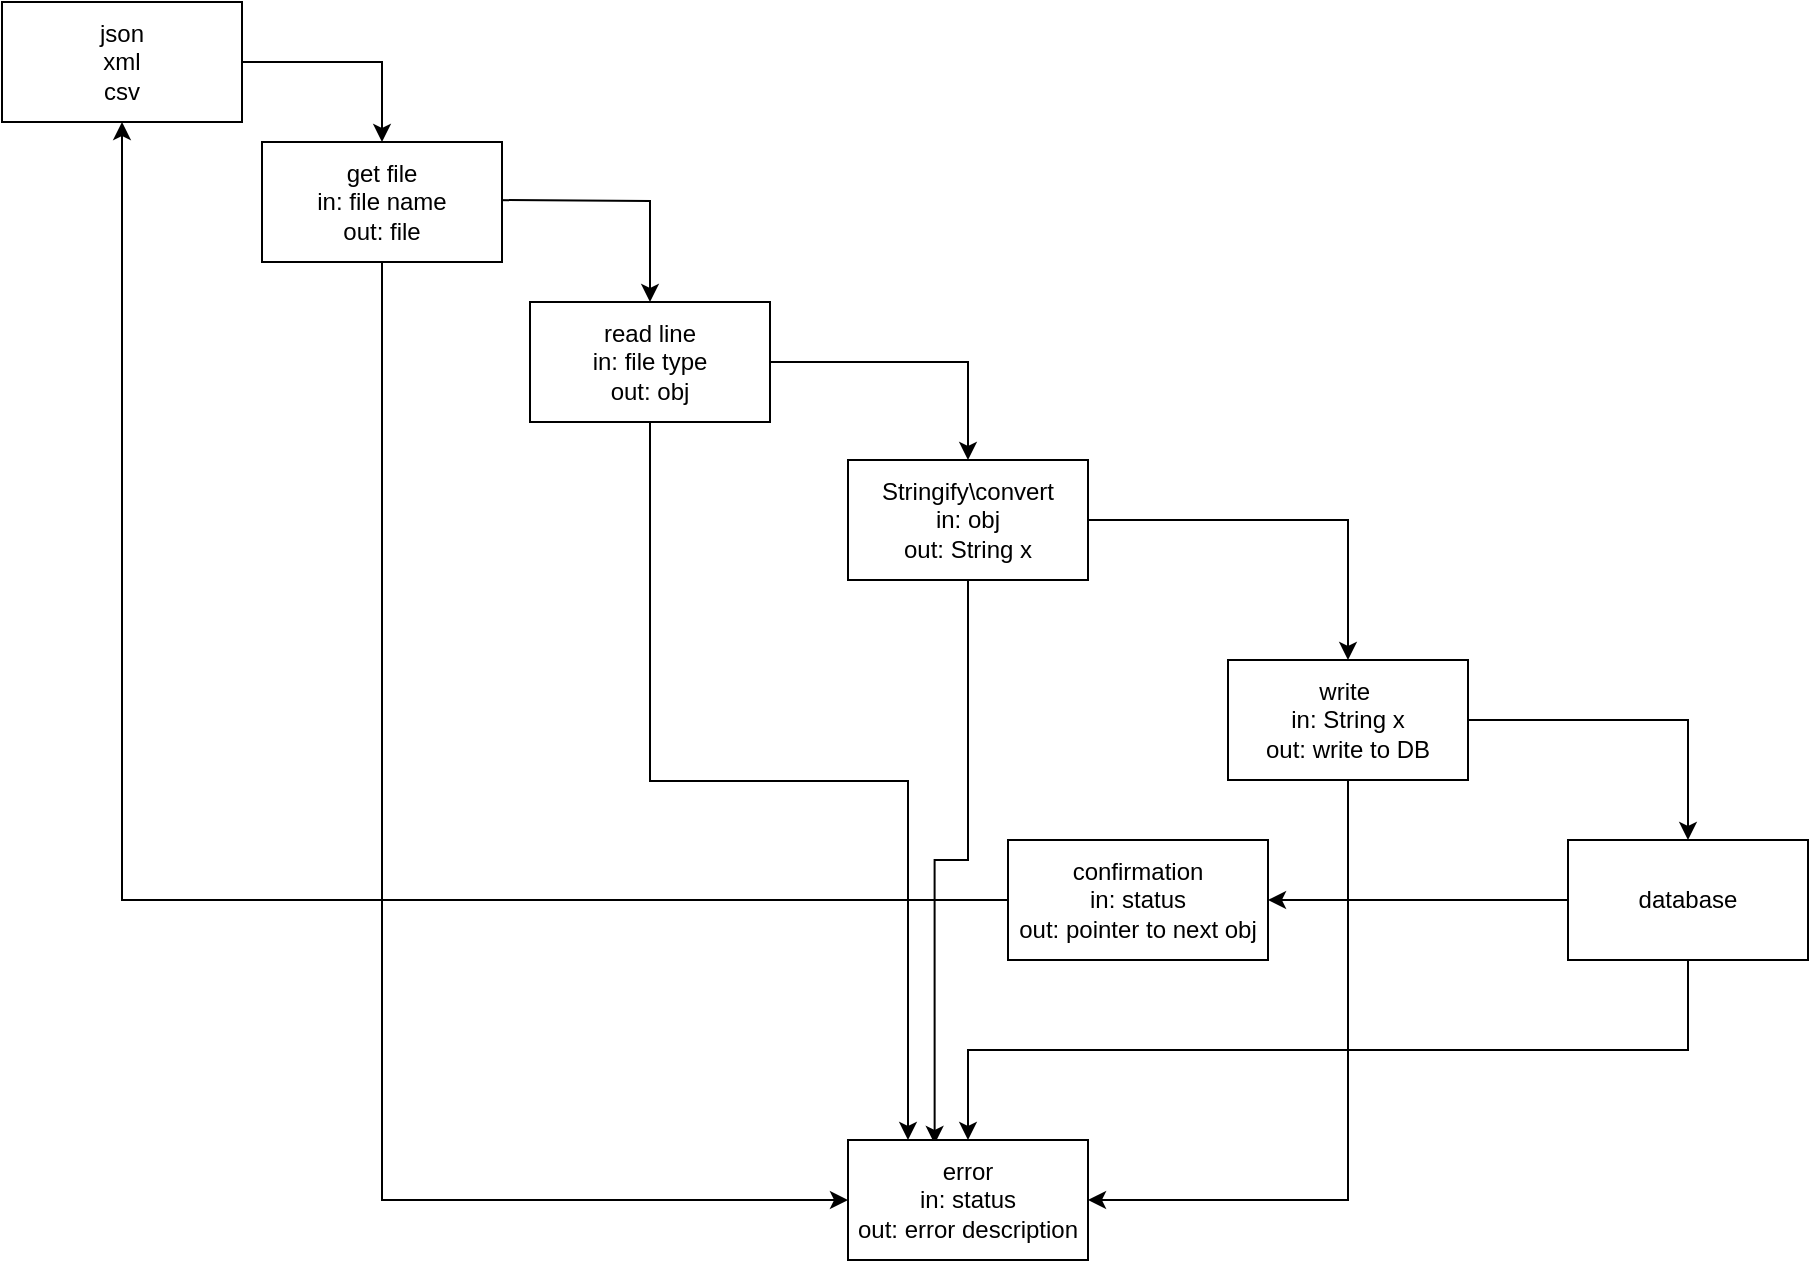 <mxfile version="13.6.9" type="device"><diagram id="64BFaPZNLRy9UJ6YO1IF" name="Page-1"><mxGraphModel dx="782" dy="437" grid="1" gridSize="10" guides="1" tooltips="1" connect="1" arrows="1" fold="1" page="1" pageScale="1" pageWidth="827" pageHeight="1169" math="0" shadow="0"><root><mxCell id="0"/><mxCell id="1" parent="0"/><mxCell id="QjpEbX8icvU5rjYyatGM-8" style="edgeStyle=orthogonalEdgeStyle;rounded=0;orthogonalLoop=1;jettySize=auto;html=1;exitX=1;exitY=0.5;exitDx=0;exitDy=0;entryX=0.5;entryY=0;entryDx=0;entryDy=0;" edge="1" parent="1" target="QjpEbX8icvU5rjYyatGM-3"><mxGeometry relative="1" as="geometry"><mxPoint x="263" y="139" as="sourcePoint"/></mxGeometry></mxCell><mxCell id="QjpEbX8icvU5rjYyatGM-23" style="edgeStyle=orthogonalEdgeStyle;rounded=0;orthogonalLoop=1;jettySize=auto;html=1;exitX=1;exitY=0.5;exitDx=0;exitDy=0;" edge="1" parent="1" source="QjpEbX8icvU5rjYyatGM-1" target="QjpEbX8icvU5rjYyatGM-21"><mxGeometry relative="1" as="geometry"/></mxCell><mxCell id="QjpEbX8icvU5rjYyatGM-1" value="json&lt;br&gt;xml&lt;br&gt;csv" style="rounded=0;whiteSpace=wrap;html=1;" vertex="1" parent="1"><mxGeometry x="20" y="40" width="120" height="60" as="geometry"/></mxCell><mxCell id="QjpEbX8icvU5rjYyatGM-14" style="edgeStyle=orthogonalEdgeStyle;rounded=0;orthogonalLoop=1;jettySize=auto;html=1;exitX=0;exitY=0.5;exitDx=0;exitDy=0;entryX=1;entryY=0.5;entryDx=0;entryDy=0;" edge="1" parent="1" source="QjpEbX8icvU5rjYyatGM-2" target="QjpEbX8icvU5rjYyatGM-12"><mxGeometry relative="1" as="geometry"/></mxCell><mxCell id="QjpEbX8icvU5rjYyatGM-16" style="edgeStyle=orthogonalEdgeStyle;rounded=0;orthogonalLoop=1;jettySize=auto;html=1;exitX=0.5;exitY=1;exitDx=0;exitDy=0;" edge="1" parent="1" source="QjpEbX8icvU5rjYyatGM-2" target="QjpEbX8icvU5rjYyatGM-17"><mxGeometry relative="1" as="geometry"><mxPoint x="863" y="589" as="targetPoint"/></mxGeometry></mxCell><mxCell id="QjpEbX8icvU5rjYyatGM-2" value="database" style="rounded=0;whiteSpace=wrap;html=1;" vertex="1" parent="1"><mxGeometry x="803" y="459" width="120" height="60" as="geometry"/></mxCell><mxCell id="QjpEbX8icvU5rjYyatGM-9" style="edgeStyle=orthogonalEdgeStyle;rounded=0;orthogonalLoop=1;jettySize=auto;html=1;exitX=1;exitY=0.5;exitDx=0;exitDy=0;entryX=0.5;entryY=0;entryDx=0;entryDy=0;" edge="1" parent="1" source="QjpEbX8icvU5rjYyatGM-3" target="QjpEbX8icvU5rjYyatGM-4"><mxGeometry relative="1" as="geometry"/></mxCell><mxCell id="QjpEbX8icvU5rjYyatGM-18" style="edgeStyle=orthogonalEdgeStyle;rounded=0;orthogonalLoop=1;jettySize=auto;html=1;exitX=0.5;exitY=1;exitDx=0;exitDy=0;entryX=0.25;entryY=0;entryDx=0;entryDy=0;" edge="1" parent="1" source="QjpEbX8icvU5rjYyatGM-3" target="QjpEbX8icvU5rjYyatGM-17"><mxGeometry relative="1" as="geometry"><mxPoint x="343" y="299" as="targetPoint"/></mxGeometry></mxCell><mxCell id="QjpEbX8icvU5rjYyatGM-3" value="read line &lt;br&gt;in: file type&lt;br&gt;out: obj" style="rounded=0;whiteSpace=wrap;html=1;" vertex="1" parent="1"><mxGeometry x="284" y="190" width="120" height="60" as="geometry"/></mxCell><mxCell id="QjpEbX8icvU5rjYyatGM-10" style="edgeStyle=orthogonalEdgeStyle;rounded=0;orthogonalLoop=1;jettySize=auto;html=1;exitX=1;exitY=0.5;exitDx=0;exitDy=0;entryX=0.5;entryY=0;entryDx=0;entryDy=0;" edge="1" parent="1" source="QjpEbX8icvU5rjYyatGM-4" target="QjpEbX8icvU5rjYyatGM-5"><mxGeometry relative="1" as="geometry"/></mxCell><mxCell id="QjpEbX8icvU5rjYyatGM-19" style="edgeStyle=orthogonalEdgeStyle;rounded=0;orthogonalLoop=1;jettySize=auto;html=1;exitX=0.5;exitY=1;exitDx=0;exitDy=0;entryX=0.361;entryY=0.033;entryDx=0;entryDy=0;entryPerimeter=0;" edge="1" parent="1" source="QjpEbX8icvU5rjYyatGM-4" target="QjpEbX8icvU5rjYyatGM-17"><mxGeometry relative="1" as="geometry"/></mxCell><mxCell id="QjpEbX8icvU5rjYyatGM-4" value="Stringify\convert&lt;br&gt;in: obj&lt;br&gt;out: String x" style="rounded=0;whiteSpace=wrap;html=1;" vertex="1" parent="1"><mxGeometry x="443" y="269" width="120" height="60" as="geometry"/></mxCell><mxCell id="QjpEbX8icvU5rjYyatGM-11" style="edgeStyle=orthogonalEdgeStyle;rounded=0;orthogonalLoop=1;jettySize=auto;html=1;exitX=1;exitY=0.5;exitDx=0;exitDy=0;entryX=0.5;entryY=0;entryDx=0;entryDy=0;" edge="1" parent="1" source="QjpEbX8icvU5rjYyatGM-5" target="QjpEbX8icvU5rjYyatGM-2"><mxGeometry relative="1" as="geometry"/></mxCell><mxCell id="QjpEbX8icvU5rjYyatGM-20" style="edgeStyle=orthogonalEdgeStyle;rounded=0;orthogonalLoop=1;jettySize=auto;html=1;exitX=0.5;exitY=1;exitDx=0;exitDy=0;entryX=1;entryY=0.5;entryDx=0;entryDy=0;" edge="1" parent="1" source="QjpEbX8icvU5rjYyatGM-5" target="QjpEbX8icvU5rjYyatGM-17"><mxGeometry relative="1" as="geometry"/></mxCell><mxCell id="QjpEbX8icvU5rjYyatGM-5" value="write&amp;nbsp;&lt;br&gt;in: String x&lt;br&gt;out: write to DB" style="rounded=0;whiteSpace=wrap;html=1;" vertex="1" parent="1"><mxGeometry x="633" y="369" width="120" height="60" as="geometry"/></mxCell><mxCell id="QjpEbX8icvU5rjYyatGM-15" style="edgeStyle=orthogonalEdgeStyle;rounded=0;orthogonalLoop=1;jettySize=auto;html=1;entryX=0.5;entryY=1;entryDx=0;entryDy=0;" edge="1" parent="1" source="QjpEbX8icvU5rjYyatGM-12" target="QjpEbX8icvU5rjYyatGM-1"><mxGeometry relative="1" as="geometry"/></mxCell><mxCell id="QjpEbX8icvU5rjYyatGM-12" value="confirmation&lt;br&gt;in: status&lt;br&gt;out: pointer to next obj" style="rounded=0;whiteSpace=wrap;html=1;" vertex="1" parent="1"><mxGeometry x="523" y="459" width="130" height="60" as="geometry"/></mxCell><mxCell id="QjpEbX8icvU5rjYyatGM-17" value="error&lt;br&gt;in: status&lt;br&gt;out: error description" style="rounded=0;whiteSpace=wrap;html=1;" vertex="1" parent="1"><mxGeometry x="443" y="609" width="120" height="60" as="geometry"/></mxCell><mxCell id="QjpEbX8icvU5rjYyatGM-24" style="edgeStyle=orthogonalEdgeStyle;rounded=0;orthogonalLoop=1;jettySize=auto;html=1;exitX=0.5;exitY=1;exitDx=0;exitDy=0;entryX=0;entryY=0.5;entryDx=0;entryDy=0;" edge="1" parent="1" source="QjpEbX8icvU5rjYyatGM-21" target="QjpEbX8icvU5rjYyatGM-17"><mxGeometry relative="1" as="geometry"/></mxCell><mxCell id="QjpEbX8icvU5rjYyatGM-21" value="get file&lt;br&gt;in: file name&lt;br&gt;out: file" style="rounded=0;whiteSpace=wrap;html=1;" vertex="1" parent="1"><mxGeometry x="150" y="110" width="120" height="60" as="geometry"/></mxCell></root></mxGraphModel></diagram></mxfile>